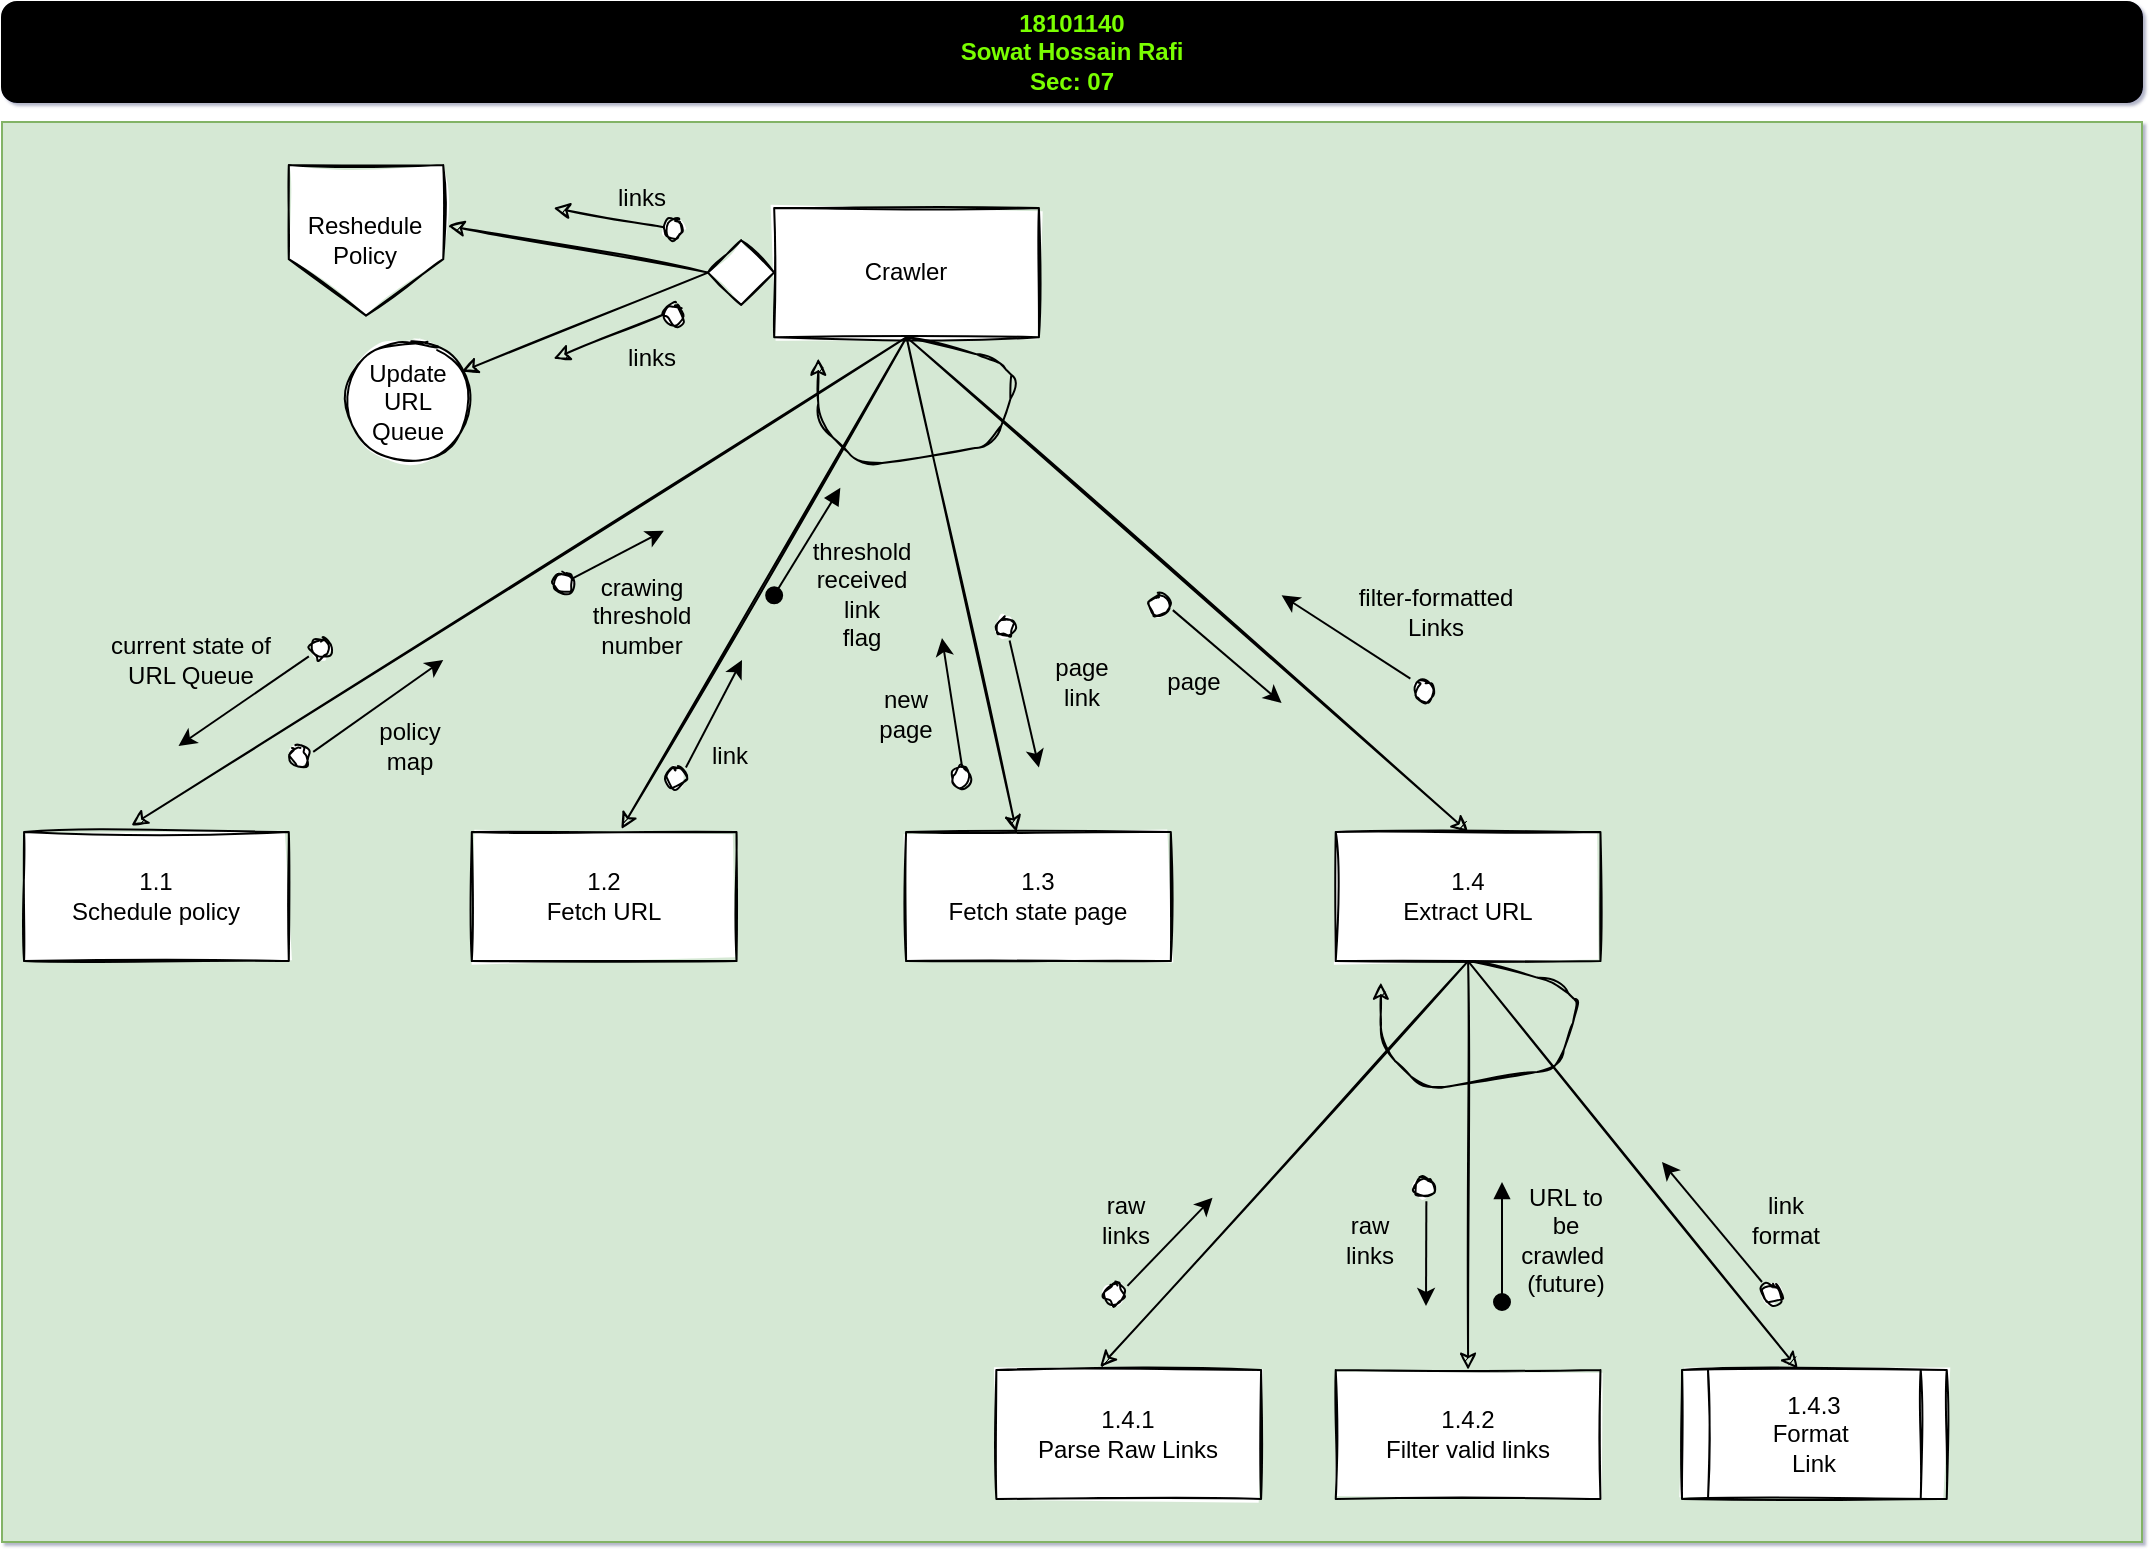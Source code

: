 <mxfile version="14.5.1" type="device"><diagram id="htWzvhDn352IUkPdnCFy" name="Page-1"><mxGraphModel dx="1874" dy="1703" grid="1" gridSize="10" guides="1" tooltips="1" connect="1" arrows="1" fold="1" page="1" pageScale="1" pageWidth="850" pageHeight="1100" background="none" math="0" shadow="1"><root><mxCell id="0"/><mxCell id="1" parent="0"/><mxCell id="Yz-y-FTIn9ksJQc-7uzi-1" value="" style="group;fillColor=#d5e8d4;strokeColor=#82b366;" vertex="1" connectable="0" parent="1"><mxGeometry x="-460" y="-930" width="1070" height="710" as="geometry"/></mxCell><mxCell id="lD-62zesg8bK4kYNQyNq-1" value="Crawler" style="whiteSpace=wrap;html=1;sketch=1;" parent="Yz-y-FTIn9ksJQc-7uzi-1" vertex="1"><mxGeometry x="386.082" y="43.03" width="132.371" height="64.545" as="geometry"/></mxCell><mxCell id="lD-62zesg8bK4kYNQyNq-2" value="1.1&lt;br&gt;Schedule policy" style="whiteSpace=wrap;html=1;sketch=1;" parent="Yz-y-FTIn9ksJQc-7uzi-1" vertex="1"><mxGeometry x="11.031" y="355.0" width="132.371" height="64.545" as="geometry"/></mxCell><mxCell id="lD-62zesg8bK4kYNQyNq-3" value="1.2&lt;br&gt;Fetch URL" style="whiteSpace=wrap;html=1;sketch=1;" parent="Yz-y-FTIn9ksJQc-7uzi-1" vertex="1"><mxGeometry x="234.898" y="355.0" width="132.371" height="64.545" as="geometry"/></mxCell><mxCell id="lD-62zesg8bK4kYNQyNq-4" value="1.3&lt;br&gt;Fetch state page" style="whiteSpace=wrap;html=1;sketch=1;" parent="Yz-y-FTIn9ksJQc-7uzi-1" vertex="1"><mxGeometry x="452.038" y="355.0" width="132.371" height="64.545" as="geometry"/></mxCell><mxCell id="lD-62zesg8bK4kYNQyNq-5" value="1.4&lt;br&gt;Extract URL" style="whiteSpace=wrap;html=1;sketch=1;" parent="Yz-y-FTIn9ksJQc-7uzi-1" vertex="1"><mxGeometry x="666.858" y="355.0" width="132.371" height="64.545" as="geometry"/></mxCell><mxCell id="lD-62zesg8bK4kYNQyNq-7" value="" style="endArrow=classic;html=1;exitX=0.5;exitY=1;exitDx=0;exitDy=0;exitPerimeter=0;entryX=0.405;entryY=-0.05;entryDx=0;entryDy=0;entryPerimeter=0;sketch=1;" parent="Yz-y-FTIn9ksJQc-7uzi-1" source="lD-62zesg8bK4kYNQyNq-1" target="lD-62zesg8bK4kYNQyNq-2" edge="1"><mxGeometry width="50" height="50" relative="1" as="geometry"><mxPoint x="397.113" y="193.636" as="sourcePoint"/><mxPoint x="452.268" y="139.848" as="targetPoint"/></mxGeometry></mxCell><mxCell id="lD-62zesg8bK4kYNQyNq-8" value="" style="endArrow=classic;html=1;exitX=0.5;exitY=1;exitDx=0;exitDy=0;entryX=0.565;entryY=-0.023;entryDx=0;entryDy=0;entryPerimeter=0;sketch=1;" parent="Yz-y-FTIn9ksJQc-7uzi-1" source="lD-62zesg8bK4kYNQyNq-1" target="lD-62zesg8bK4kYNQyNq-3" edge="1"><mxGeometry width="50" height="50" relative="1" as="geometry"><mxPoint x="397.113" y="193.636" as="sourcePoint"/><mxPoint x="452.268" y="139.848" as="targetPoint"/></mxGeometry></mxCell><mxCell id="lD-62zesg8bK4kYNQyNq-9" value="" style="endArrow=classic;html=1;exitX=0.5;exitY=1;exitDx=0;exitDy=0;entryX=0.417;entryY=0;entryDx=0;entryDy=0;entryPerimeter=0;sketch=1;" parent="Yz-y-FTIn9ksJQc-7uzi-1" source="lD-62zesg8bK4kYNQyNq-1" target="lD-62zesg8bK4kYNQyNq-4" edge="1"><mxGeometry width="50" height="50" relative="1" as="geometry"><mxPoint x="397.113" y="193.636" as="sourcePoint"/><mxPoint x="452.268" y="139.848" as="targetPoint"/></mxGeometry></mxCell><mxCell id="lD-62zesg8bK4kYNQyNq-10" value="" style="endArrow=classic;html=1;exitX=0.5;exitY=1;exitDx=0;exitDy=0;entryX=0.5;entryY=0;entryDx=0;entryDy=0;sketch=1;" parent="Yz-y-FTIn9ksJQc-7uzi-1" source="lD-62zesg8bK4kYNQyNq-1" target="lD-62zesg8bK4kYNQyNq-5" edge="1"><mxGeometry width="50" height="50" relative="1" as="geometry"><mxPoint x="562.577" y="193.636" as="sourcePoint"/><mxPoint x="617.732" y="139.848" as="targetPoint"/></mxGeometry></mxCell><mxCell id="lD-62zesg8bK4kYNQyNq-11" value="" style="rhombus;whiteSpace=wrap;html=1;sketch=1;" parent="Yz-y-FTIn9ksJQc-7uzi-1" vertex="1"><mxGeometry x="352.99" y="59.167" width="33.093" height="32.273" as="geometry"/></mxCell><mxCell id="lD-62zesg8bK4kYNQyNq-12" value="Reshedule Policy" style="shape=offPageConnector;whiteSpace=wrap;html=1;sketch=1;" parent="Yz-y-FTIn9ksJQc-7uzi-1" vertex="1"><mxGeometry x="143.402" y="21.515" width="77.216" height="75.303" as="geometry"/></mxCell><mxCell id="lD-62zesg8bK4kYNQyNq-13" value="Update URL Queue" style="ellipse;whiteSpace=wrap;html=1;aspect=fixed;sketch=1;" parent="Yz-y-FTIn9ksJQc-7uzi-1" vertex="1"><mxGeometry x="170.979" y="107.576" width="63.922" height="63.922" as="geometry"/></mxCell><mxCell id="lD-62zesg8bK4kYNQyNq-14" value="" style="endArrow=classic;html=1;exitX=0;exitY=0.5;exitDx=0;exitDy=0;entryX=0.92;entryY=0.27;entryDx=0;entryDy=0;entryPerimeter=0;sketch=1;" parent="Yz-y-FTIn9ksJQc-7uzi-1" source="lD-62zesg8bK4kYNQyNq-11" target="lD-62zesg8bK4kYNQyNq-13" edge="1"><mxGeometry width="50" height="50" relative="1" as="geometry"><mxPoint x="264.742" y="193.636" as="sourcePoint"/><mxPoint x="319.897" y="139.848" as="targetPoint"/></mxGeometry></mxCell><mxCell id="lD-62zesg8bK4kYNQyNq-15" value="" style="endArrow=classic;html=1;exitX=0;exitY=0.5;exitDx=0;exitDy=0;entryX=1.031;entryY=0.403;entryDx=0;entryDy=0;entryPerimeter=0;sketch=1;" parent="Yz-y-FTIn9ksJQc-7uzi-1" source="lD-62zesg8bK4kYNQyNq-11" target="lD-62zesg8bK4kYNQyNq-12" edge="1"><mxGeometry width="50" height="50" relative="1" as="geometry"><mxPoint x="264.742" y="193.636" as="sourcePoint"/><mxPoint x="319.897" y="139.848" as="targetPoint"/></mxGeometry></mxCell><mxCell id="lD-62zesg8bK4kYNQyNq-16" value="1.4.1&lt;br&gt;Parse Raw Links" style="whiteSpace=wrap;html=1;sketch=1;" parent="Yz-y-FTIn9ksJQc-7uzi-1" vertex="1"><mxGeometry x="497.176" y="623.939" width="132.371" height="64.545" as="geometry"/></mxCell><mxCell id="lD-62zesg8bK4kYNQyNq-17" value="1.4.2&lt;br&gt;Filter valid links" style="whiteSpace=wrap;html=1;sketch=1;" parent="Yz-y-FTIn9ksJQc-7uzi-1" vertex="1"><mxGeometry x="666.858" y="623.939" width="132.371" height="64.545" as="geometry"/></mxCell><mxCell id="lD-62zesg8bK4kYNQyNq-19" value="" style="endArrow=classic;html=1;exitX=0.5;exitY=1;exitDx=0;exitDy=0;sketch=1;entryX=0.437;entryY=-0.01;entryDx=0;entryDy=0;entryPerimeter=0;" parent="Yz-y-FTIn9ksJQc-7uzi-1" source="lD-62zesg8bK4kYNQyNq-5" edge="1" target="lD-62zesg8bK4kYNQyNq-88"><mxGeometry width="50" height="50" relative="1" as="geometry"><mxPoint x="827.32" y="494.848" as="sourcePoint"/><mxPoint x="972.727" y="623.939" as="targetPoint"/></mxGeometry></mxCell><mxCell id="lD-62zesg8bK4kYNQyNq-20" value="" style="endArrow=classic;html=1;exitX=0.5;exitY=1;exitDx=0;exitDy=0;entryX=0.5;entryY=0;entryDx=0;entryDy=0;sketch=1;" parent="Yz-y-FTIn9ksJQc-7uzi-1" source="lD-62zesg8bK4kYNQyNq-5" target="lD-62zesg8bK4kYNQyNq-17" edge="1"><mxGeometry width="50" height="50" relative="1" as="geometry"><mxPoint x="827.32" y="494.848" as="sourcePoint"/><mxPoint x="882.474" y="441.061" as="targetPoint"/></mxGeometry></mxCell><mxCell id="lD-62zesg8bK4kYNQyNq-21" value="" style="endArrow=classic;html=1;exitX=0.5;exitY=1;exitDx=0;exitDy=0;entryX=0.392;entryY=-0.023;entryDx=0;entryDy=0;entryPerimeter=0;sketch=1;" parent="Yz-y-FTIn9ksJQc-7uzi-1" source="lD-62zesg8bK4kYNQyNq-5" target="lD-62zesg8bK4kYNQyNq-16" edge="1"><mxGeometry width="50" height="50" relative="1" as="geometry"><mxPoint x="827.32" y="494.848" as="sourcePoint"/><mxPoint x="882.474" y="441.061" as="targetPoint"/></mxGeometry></mxCell><mxCell id="lD-62zesg8bK4kYNQyNq-28" value="" style="endArrow=classic;html=1;exitX=0.5;exitY=1;exitDx=0;exitDy=0;sketch=1;" parent="Yz-y-FTIn9ksJQc-7uzi-1" edge="1"><mxGeometry width="50" height="50" relative="1" as="geometry"><mxPoint x="452.268" y="107.576" as="sourcePoint"/><mxPoint x="408.144" y="118.333" as="targetPoint"/><Array as="points"><mxPoint x="496.392" y="118.333"/><mxPoint x="507.423" y="129.091"/><mxPoint x="496.392" y="161.364"/><mxPoint x="430.206" y="172.121"/><mxPoint x="408.144" y="150.606"/></Array></mxGeometry></mxCell><mxCell id="lD-62zesg8bK4kYNQyNq-32" value="" style="ellipse;whiteSpace=wrap;html=1;fontFamily=Helvetica;fontSize=12;fontColor=#000000;align=center;strokeColor=#000000;fillColor=#ffffff;points=[];aspect=fixed;resizable=0;sketch=1;" parent="Yz-y-FTIn9ksJQc-7uzi-1" vertex="1"><mxGeometry x="330.928" y="48.409" width="10" height="10" as="geometry"/></mxCell><mxCell id="lD-62zesg8bK4kYNQyNq-33" value="" style="endArrow=classic;html=1;sketch=1;" parent="Yz-y-FTIn9ksJQc-7uzi-1" source="lD-62zesg8bK4kYNQyNq-32" edge="1"><mxGeometry width="50" height="50" relative="1" as="geometry"><mxPoint x="336.443" y="21.515" as="sourcePoint"/><mxPoint x="275.773" y="43.03" as="targetPoint"/></mxGeometry></mxCell><mxCell id="lD-62zesg8bK4kYNQyNq-35" value="" style="ellipse;whiteSpace=wrap;html=1;fontFamily=Helvetica;fontSize=12;fontColor=#000000;align=center;strokeColor=#000000;fillColor=#ffffff;points=[];aspect=fixed;resizable=0;sketch=1;" parent="Yz-y-FTIn9ksJQc-7uzi-1" vertex="1"><mxGeometry x="330.928" y="91.439" width="10" height="10" as="geometry"/></mxCell><mxCell id="lD-62zesg8bK4kYNQyNq-36" value="" style="endArrow=classic;html=1;exitX=-0.02;exitY=0.48;exitDx=0;exitDy=0;exitPerimeter=0;sketch=1;" parent="Yz-y-FTIn9ksJQc-7uzi-1" source="lD-62zesg8bK4kYNQyNq-35" edge="1"><mxGeometry width="50" height="50" relative="1" as="geometry"><mxPoint x="319.897" y="107.576" as="sourcePoint"/><mxPoint x="275.773" y="118.333" as="targetPoint"/></mxGeometry></mxCell><mxCell id="lD-62zesg8bK4kYNQyNq-37" value="" style="ellipse;whiteSpace=wrap;html=1;fontFamily=Helvetica;fontSize=12;fontColor=#000000;align=center;strokeColor=#000000;fillColor=#ffffff;points=[];aspect=fixed;resizable=0;sketch=1;" parent="Yz-y-FTIn9ksJQc-7uzi-1" vertex="1"><mxGeometry x="154.433" y="258.182" width="10" height="10" as="geometry"/></mxCell><mxCell id="lD-62zesg8bK4kYNQyNq-38" value="" style="ellipse;whiteSpace=wrap;html=1;fontFamily=Helvetica;fontSize=12;fontColor=#000000;align=center;strokeColor=#000000;fillColor=#ffffff;points=[];aspect=fixed;resizable=0;sketch=1;" parent="Yz-y-FTIn9ksJQc-7uzi-1" vertex="1"><mxGeometry x="143.402" y="311.97" width="10" height="10" as="geometry"/></mxCell><mxCell id="lD-62zesg8bK4kYNQyNq-39" value="" style="ellipse;whiteSpace=wrap;html=1;fontFamily=Helvetica;fontSize=12;fontColor=#000000;align=center;strokeColor=#000000;fillColor=#ffffff;points=[];aspect=fixed;resizable=0;sketch=1;" parent="Yz-y-FTIn9ksJQc-7uzi-1" vertex="1"><mxGeometry x="474.33" y="322.727" width="10" height="10" as="geometry"/></mxCell><mxCell id="lD-62zesg8bK4kYNQyNq-40" value="" style="ellipse;whiteSpace=wrap;html=1;fontFamily=Helvetica;fontSize=12;fontColor=#000000;align=center;strokeColor=#000000;fillColor=#ffffff;points=[];aspect=fixed;resizable=0;sketch=1;" parent="Yz-y-FTIn9ksJQc-7uzi-1" vertex="1"><mxGeometry x="496.392" y="247.424" width="10" height="10" as="geometry"/></mxCell><mxCell id="lD-62zesg8bK4kYNQyNq-41" value="" style="ellipse;whiteSpace=wrap;html=1;fontFamily=Helvetica;fontSize=12;fontColor=#000000;align=center;strokeColor=#000000;fillColor=#ffffff;points=[];aspect=fixed;resizable=0;sketch=1;" parent="Yz-y-FTIn9ksJQc-7uzi-1" vertex="1"><mxGeometry x="573.608" y="236.667" width="10" height="10" as="geometry"/></mxCell><mxCell id="lD-62zesg8bK4kYNQyNq-42" value="" style="ellipse;whiteSpace=wrap;html=1;fontFamily=Helvetica;fontSize=12;fontColor=#000000;align=center;strokeColor=#000000;fillColor=#ffffff;points=[];aspect=fixed;resizable=0;sketch=1;" parent="Yz-y-FTIn9ksJQc-7uzi-1" vertex="1"><mxGeometry x="705.979" y="279.697" width="10" height="10" as="geometry"/></mxCell><mxCell id="lD-62zesg8bK4kYNQyNq-43" value="" style="ellipse;whiteSpace=wrap;html=1;fontFamily=Helvetica;fontSize=12;fontColor=#000000;align=center;strokeColor=#000000;fillColor=#ffffff;points=[];aspect=fixed;resizable=0;sketch=1;" parent="Yz-y-FTIn9ksJQc-7uzi-1" vertex="1"><mxGeometry x="551.324" y="580.909" width="10" height="10" as="geometry"/></mxCell><mxCell id="lD-62zesg8bK4kYNQyNq-44" value="" style="ellipse;whiteSpace=wrap;html=1;fontFamily=Helvetica;fontSize=12;fontColor=#000000;align=center;strokeColor=#000000;fillColor=#ffffff;points=[];aspect=fixed;resizable=0;sketch=1;" parent="Yz-y-FTIn9ksJQc-7uzi-1" vertex="1"><mxGeometry x="705.981" y="527.881" width="10" height="10" as="geometry"/></mxCell><mxCell id="lD-62zesg8bK4kYNQyNq-45" value="" style="ellipse;whiteSpace=wrap;html=1;fontFamily=Helvetica;fontSize=12;fontColor=#000000;align=center;strokeColor=#000000;fillColor=#ffffff;points=[];aspect=fixed;resizable=0;sketch=1;" parent="Yz-y-FTIn9ksJQc-7uzi-1" vertex="1"><mxGeometry x="880.003" y="580.909" width="10" height="10" as="geometry"/></mxCell><mxCell id="lD-62zesg8bK4kYNQyNq-48" value="" style="html=1;verticalAlign=bottom;startArrow=oval;startFill=1;endArrow=block;startSize=8;" parent="Yz-y-FTIn9ksJQc-7uzi-1" edge="1"><mxGeometry width="60" relative="1" as="geometry"><mxPoint x="386.082" y="236.667" as="sourcePoint"/><mxPoint x="419.175" y="182.879" as="targetPoint"/><Array as="points"><mxPoint x="419.175" y="182.879"/></Array></mxGeometry></mxCell><mxCell id="lD-62zesg8bK4kYNQyNq-50" value="" style="html=1;verticalAlign=bottom;startArrow=oval;startFill=1;endArrow=block;startSize=8;" parent="Yz-y-FTIn9ksJQc-7uzi-1" edge="1"><mxGeometry width="60" relative="1" as="geometry"><mxPoint x="750" y="590" as="sourcePoint"/><mxPoint x="750" y="530" as="targetPoint"/></mxGeometry></mxCell><mxCell id="lD-62zesg8bK4kYNQyNq-51" value="" style="ellipse;whiteSpace=wrap;html=1;fontFamily=Helvetica;fontSize=12;fontColor=#000000;align=center;strokeColor=#000000;fillColor=#ffffff;points=[];aspect=fixed;resizable=0;sketch=1;" parent="Yz-y-FTIn9ksJQc-7uzi-1" vertex="1"><mxGeometry x="275.773" y="225.909" width="10" height="10" as="geometry"/></mxCell><mxCell id="lD-62zesg8bK4kYNQyNq-52" value="" style="ellipse;whiteSpace=wrap;html=1;fontFamily=Helvetica;fontSize=12;fontColor=#000000;align=center;strokeColor=#000000;fillColor=#ffffff;points=[];aspect=fixed;resizable=0;sketch=1;" parent="Yz-y-FTIn9ksJQc-7uzi-1" vertex="1"><mxGeometry x="331.957" y="322.727" width="10" height="10" as="geometry"/></mxCell><mxCell id="lD-62zesg8bK4kYNQyNq-53" value="" style="endArrow=classic;html=1;exitX=-0.1;exitY=0.9;exitDx=0;exitDy=0;exitPerimeter=0;" parent="Yz-y-FTIn9ksJQc-7uzi-1" source="lD-62zesg8bK4kYNQyNq-37" edge="1"><mxGeometry width="50" height="50" relative="1" as="geometry"><mxPoint x="132.371" y="204.394" as="sourcePoint"/><mxPoint x="88.247" y="311.97" as="targetPoint"/></mxGeometry></mxCell><mxCell id="lD-62zesg8bK4kYNQyNq-54" value="" style="endArrow=classic;html=1;exitX=1.22;exitY=0.3;exitDx=0;exitDy=0;exitPerimeter=0;" parent="Yz-y-FTIn9ksJQc-7uzi-1" source="lD-62zesg8bK4kYNQyNq-38" edge="1"><mxGeometry width="50" height="50" relative="1" as="geometry"><mxPoint x="132.371" y="204.394" as="sourcePoint"/><mxPoint x="220.619" y="268.939" as="targetPoint"/></mxGeometry></mxCell><mxCell id="lD-62zesg8bK4kYNQyNq-55" value="" style="endArrow=classic;html=1;exitX=0.98;exitY=0.22;exitDx=0;exitDy=0;exitPerimeter=0;" parent="Yz-y-FTIn9ksJQc-7uzi-1" source="lD-62zesg8bK4kYNQyNq-51" edge="1"><mxGeometry width="50" height="50" relative="1" as="geometry"><mxPoint x="167.891" y="325.955" as="sourcePoint"/><mxPoint x="330.928" y="204.394" as="targetPoint"/></mxGeometry></mxCell><mxCell id="lD-62zesg8bK4kYNQyNq-56" value="" style="endArrow=classic;html=1;exitX=1;exitY=0;exitDx=0;exitDy=0;exitPerimeter=0;" parent="Yz-y-FTIn9ksJQc-7uzi-1" source="lD-62zesg8bK4kYNQyNq-52" edge="1"><mxGeometry width="50" height="50" relative="1" as="geometry"><mxPoint x="518.454" y="204.394" as="sourcePoint"/><mxPoint x="370" y="269" as="targetPoint"/></mxGeometry></mxCell><mxCell id="lD-62zesg8bK4kYNQyNq-57" value="" style="endArrow=classic;html=1;exitX=0.58;exitY=0.02;exitDx=0;exitDy=0;exitPerimeter=0;" parent="Yz-y-FTIn9ksJQc-7uzi-1" source="lD-62zesg8bK4kYNQyNq-39" edge="1"><mxGeometry width="50" height="50" relative="1" as="geometry"><mxPoint x="518.454" y="204.394" as="sourcePoint"/><mxPoint x="470" y="258" as="targetPoint"/></mxGeometry></mxCell><mxCell id="lD-62zesg8bK4kYNQyNq-58" value="" style="endArrow=classic;html=1;exitX=0.74;exitY=1.18;exitDx=0;exitDy=0;exitPerimeter=0;" parent="Yz-y-FTIn9ksJQc-7uzi-1" source="lD-62zesg8bK4kYNQyNq-40" edge="1"><mxGeometry width="50" height="50" relative="1" as="geometry"><mxPoint x="501.907" y="279.697" as="sourcePoint"/><mxPoint x="518.454" y="322.727" as="targetPoint"/></mxGeometry></mxCell><mxCell id="lD-62zesg8bK4kYNQyNq-59" value="" style="endArrow=classic;html=1;exitX=1.18;exitY=0.74;exitDx=0;exitDy=0;exitPerimeter=0;" parent="Yz-y-FTIn9ksJQc-7uzi-1" source="lD-62zesg8bK4kYNQyNq-41" edge="1"><mxGeometry width="50" height="50" relative="1" as="geometry"><mxPoint x="518.454" y="204.394" as="sourcePoint"/><mxPoint x="639.794" y="290.455" as="targetPoint"/></mxGeometry></mxCell><mxCell id="lD-62zesg8bK4kYNQyNq-60" value="" style="endArrow=classic;html=1;exitX=-0.18;exitY=-0.14;exitDx=0;exitDy=0;exitPerimeter=0;" parent="Yz-y-FTIn9ksJQc-7uzi-1" source="lD-62zesg8bK4kYNQyNq-42" edge="1"><mxGeometry width="50" height="50" relative="1" as="geometry"><mxPoint x="518.454" y="204.394" as="sourcePoint"/><mxPoint x="639.794" y="236.667" as="targetPoint"/></mxGeometry></mxCell><mxCell id="lD-62zesg8bK4kYNQyNq-61" value="" style="endArrow=classic;html=1;exitX=1.14;exitY=0.1;exitDx=0;exitDy=0;exitPerimeter=0;" parent="Yz-y-FTIn9ksJQc-7uzi-1" source="lD-62zesg8bK4kYNQyNq-43" edge="1"><mxGeometry width="50" height="50" relative="1" as="geometry"><mxPoint x="562.577" y="570.152" as="sourcePoint"/><mxPoint x="605.253" y="537.879" as="targetPoint"/></mxGeometry></mxCell><mxCell id="lD-62zesg8bK4kYNQyNq-62" value="" style="endArrow=classic;html=1;exitX=0.62;exitY=1.18;exitDx=0;exitDy=0;exitPerimeter=0;" parent="Yz-y-FTIn9ksJQc-7uzi-1" source="lD-62zesg8bK4kYNQyNq-44" edge="1"><mxGeometry width="50" height="50" relative="1" as="geometry"><mxPoint x="783.196" y="527.121" as="sourcePoint"/><mxPoint x="712" y="592" as="targetPoint"/></mxGeometry></mxCell><mxCell id="lD-62zesg8bK4kYNQyNq-63" value="" style="endArrow=classic;html=1;" parent="Yz-y-FTIn9ksJQc-7uzi-1" edge="1"><mxGeometry width="50" height="50" relative="1" as="geometry"><mxPoint x="880" y="580" as="sourcePoint"/><mxPoint x="830" y="520" as="targetPoint"/></mxGeometry></mxCell><mxCell id="lD-62zesg8bK4kYNQyNq-64" value="" style="endArrow=classic;html=1;exitX=0.5;exitY=1;exitDx=0;exitDy=0;sketch=1;" parent="Yz-y-FTIn9ksJQc-7uzi-1" edge="1"><mxGeometry width="50" height="50" relative="1" as="geometry"><mxPoint x="733.554" y="419.545" as="sourcePoint"/><mxPoint x="689.43" y="430.303" as="targetPoint"/><Array as="points"><mxPoint x="777.678" y="430.303"/><mxPoint x="788.709" y="441.061"/><mxPoint x="777.678" y="473.333"/><mxPoint x="711.492" y="484.091"/><mxPoint x="689.43" y="462.576"/></Array></mxGeometry></mxCell><mxCell id="lD-62zesg8bK4kYNQyNq-65" value="current state of URL Queue" style="text;html=1;strokeColor=none;fillColor=none;align=center;verticalAlign=middle;whiteSpace=wrap;rounded=0;sketch=1;" parent="Yz-y-FTIn9ksJQc-7uzi-1" vertex="1"><mxGeometry x="46.49" y="258.18" width="96.91" height="21.82" as="geometry"/></mxCell><mxCell id="lD-62zesg8bK4kYNQyNq-66" value="policy map" style="text;html=1;strokeColor=none;fillColor=none;align=center;verticalAlign=middle;whiteSpace=wrap;rounded=0;sketch=1;" parent="Yz-y-FTIn9ksJQc-7uzi-1" vertex="1"><mxGeometry x="182.01" y="301.212" width="44.124" height="21.515" as="geometry"/></mxCell><mxCell id="lD-62zesg8bK4kYNQyNq-67" value="crawing threshold number" style="text;html=1;strokeColor=none;fillColor=none;align=center;verticalAlign=middle;whiteSpace=wrap;rounded=0;sketch=1;" parent="Yz-y-FTIn9ksJQc-7uzi-1" vertex="1"><mxGeometry x="297.835" y="236.667" width="44.124" height="21.515" as="geometry"/></mxCell><mxCell id="lD-62zesg8bK4kYNQyNq-68" value="link" style="text;html=1;strokeColor=none;fillColor=none;align=center;verticalAlign=middle;whiteSpace=wrap;rounded=0;sketch=1;" parent="Yz-y-FTIn9ksJQc-7uzi-1" vertex="1"><mxGeometry x="341.959" y="306.591" width="44.124" height="21.515" as="geometry"/></mxCell><mxCell id="lD-62zesg8bK4kYNQyNq-69" value="threshold&lt;br&gt;received&lt;br&gt;link&lt;br&gt;flag" style="text;html=1;strokeColor=none;fillColor=none;align=center;verticalAlign=middle;whiteSpace=wrap;rounded=0;sketch=1;" parent="Yz-y-FTIn9ksJQc-7uzi-1" vertex="1"><mxGeometry x="407.915" y="225.15" width="44.124" height="21.515" as="geometry"/></mxCell><mxCell id="lD-62zesg8bK4kYNQyNq-70" value="new page" style="text;html=1;strokeColor=none;fillColor=none;align=center;verticalAlign=middle;whiteSpace=wrap;rounded=0;sketch=1;" parent="Yz-y-FTIn9ksJQc-7uzi-1" vertex="1"><mxGeometry x="430.205" y="285.072" width="44.124" height="21.515" as="geometry"/></mxCell><mxCell id="lD-62zesg8bK4kYNQyNq-71" value="page link" style="text;html=1;strokeColor=none;fillColor=none;align=center;verticalAlign=middle;whiteSpace=wrap;rounded=0;sketch=1;" parent="Yz-y-FTIn9ksJQc-7uzi-1" vertex="1"><mxGeometry x="518.454" y="268.939" width="44.124" height="21.515" as="geometry"/></mxCell><mxCell id="lD-62zesg8bK4kYNQyNq-72" value="page" style="text;html=1;strokeColor=none;fillColor=none;align=center;verticalAlign=middle;whiteSpace=wrap;rounded=0;sketch=1;" parent="Yz-y-FTIn9ksJQc-7uzi-1" vertex="1"><mxGeometry x="573.608" y="268.939" width="44.124" height="21.515" as="geometry"/></mxCell><mxCell id="lD-62zesg8bK4kYNQyNq-73" value="filter-formatted Links" style="text;html=1;strokeColor=none;fillColor=none;align=center;verticalAlign=middle;whiteSpace=wrap;rounded=0;sketch=1;" parent="Yz-y-FTIn9ksJQc-7uzi-1" vertex="1"><mxGeometry x="672.887" y="231.288" width="88.247" height="26.894" as="geometry"/></mxCell><mxCell id="lD-62zesg8bK4kYNQyNq-75" value="links" style="text;html=1;strokeColor=none;fillColor=none;align=center;verticalAlign=middle;whiteSpace=wrap;rounded=0;sketch=1;" parent="Yz-y-FTIn9ksJQc-7uzi-1" vertex="1"><mxGeometry x="297.835" y="26.892" width="44.124" height="21.515" as="geometry"/></mxCell><mxCell id="lD-62zesg8bK4kYNQyNq-76" value="links" style="text;html=1;strokeColor=none;fillColor=none;align=center;verticalAlign=middle;whiteSpace=wrap;rounded=0;sketch=1;" parent="Yz-y-FTIn9ksJQc-7uzi-1" vertex="1"><mxGeometry x="303.351" y="107.576" width="44.124" height="21.515" as="geometry"/></mxCell><mxCell id="lD-62zesg8bK4kYNQyNq-77" value="raw links" style="text;html=1;strokeColor=none;fillColor=none;align=center;verticalAlign=middle;whiteSpace=wrap;rounded=0;sketch=1;" parent="Yz-y-FTIn9ksJQc-7uzi-1" vertex="1"><mxGeometry x="540.289" y="537.879" width="44.124" height="21.515" as="geometry"/></mxCell><mxCell id="lD-62zesg8bK4kYNQyNq-78" value="raw links" style="text;html=1;strokeColor=none;fillColor=none;align=center;verticalAlign=middle;whiteSpace=wrap;rounded=0;sketch=1;" parent="Yz-y-FTIn9ksJQc-7uzi-1" vertex="1"><mxGeometry x="661.853" y="548.636" width="44.124" height="21.515" as="geometry"/></mxCell><mxCell id="lD-62zesg8bK4kYNQyNq-79" value="link format" style="text;html=1;strokeColor=none;fillColor=none;align=center;verticalAlign=middle;whiteSpace=wrap;rounded=0;sketch=1;" parent="Yz-y-FTIn9ksJQc-7uzi-1" vertex="1"><mxGeometry x="870.002" y="537.879" width="44.124" height="21.515" as="geometry"/></mxCell><mxCell id="lD-62zesg8bK4kYNQyNq-80" value="URL to be crawled&amp;nbsp; (future)" style="text;html=1;strokeColor=none;fillColor=none;align=center;verticalAlign=middle;whiteSpace=wrap;rounded=0;sketch=1;" parent="Yz-y-FTIn9ksJQc-7uzi-1" vertex="1"><mxGeometry x="759.997" y="548.634" width="44.124" height="21.515" as="geometry"/></mxCell><mxCell id="lD-62zesg8bK4kYNQyNq-88" value="1.4.3&lt;br&gt;Format&amp;nbsp;&lt;br&gt;Link" style="shape=process;whiteSpace=wrap;html=1;backgroundOutline=1;sketch=1;" parent="Yz-y-FTIn9ksJQc-7uzi-1" vertex="1"><mxGeometry x="840.001" y="623.939" width="132.371" height="64.545" as="geometry"/></mxCell><mxCell id="Yz-y-FTIn9ksJQc-7uzi-2" value="&lt;b&gt;&lt;font color=&quot;#7aff05&quot;&gt;18101140&lt;br&gt;Sowat Hossain Rafi&lt;br&gt;Sec: 07&lt;/font&gt;&lt;/b&gt;" style="rounded=1;whiteSpace=wrap;html=1;fillColor=#050505;" vertex="1" parent="1"><mxGeometry x="-460" y="-990" width="1070" height="50" as="geometry"/></mxCell></root></mxGraphModel></diagram></mxfile>